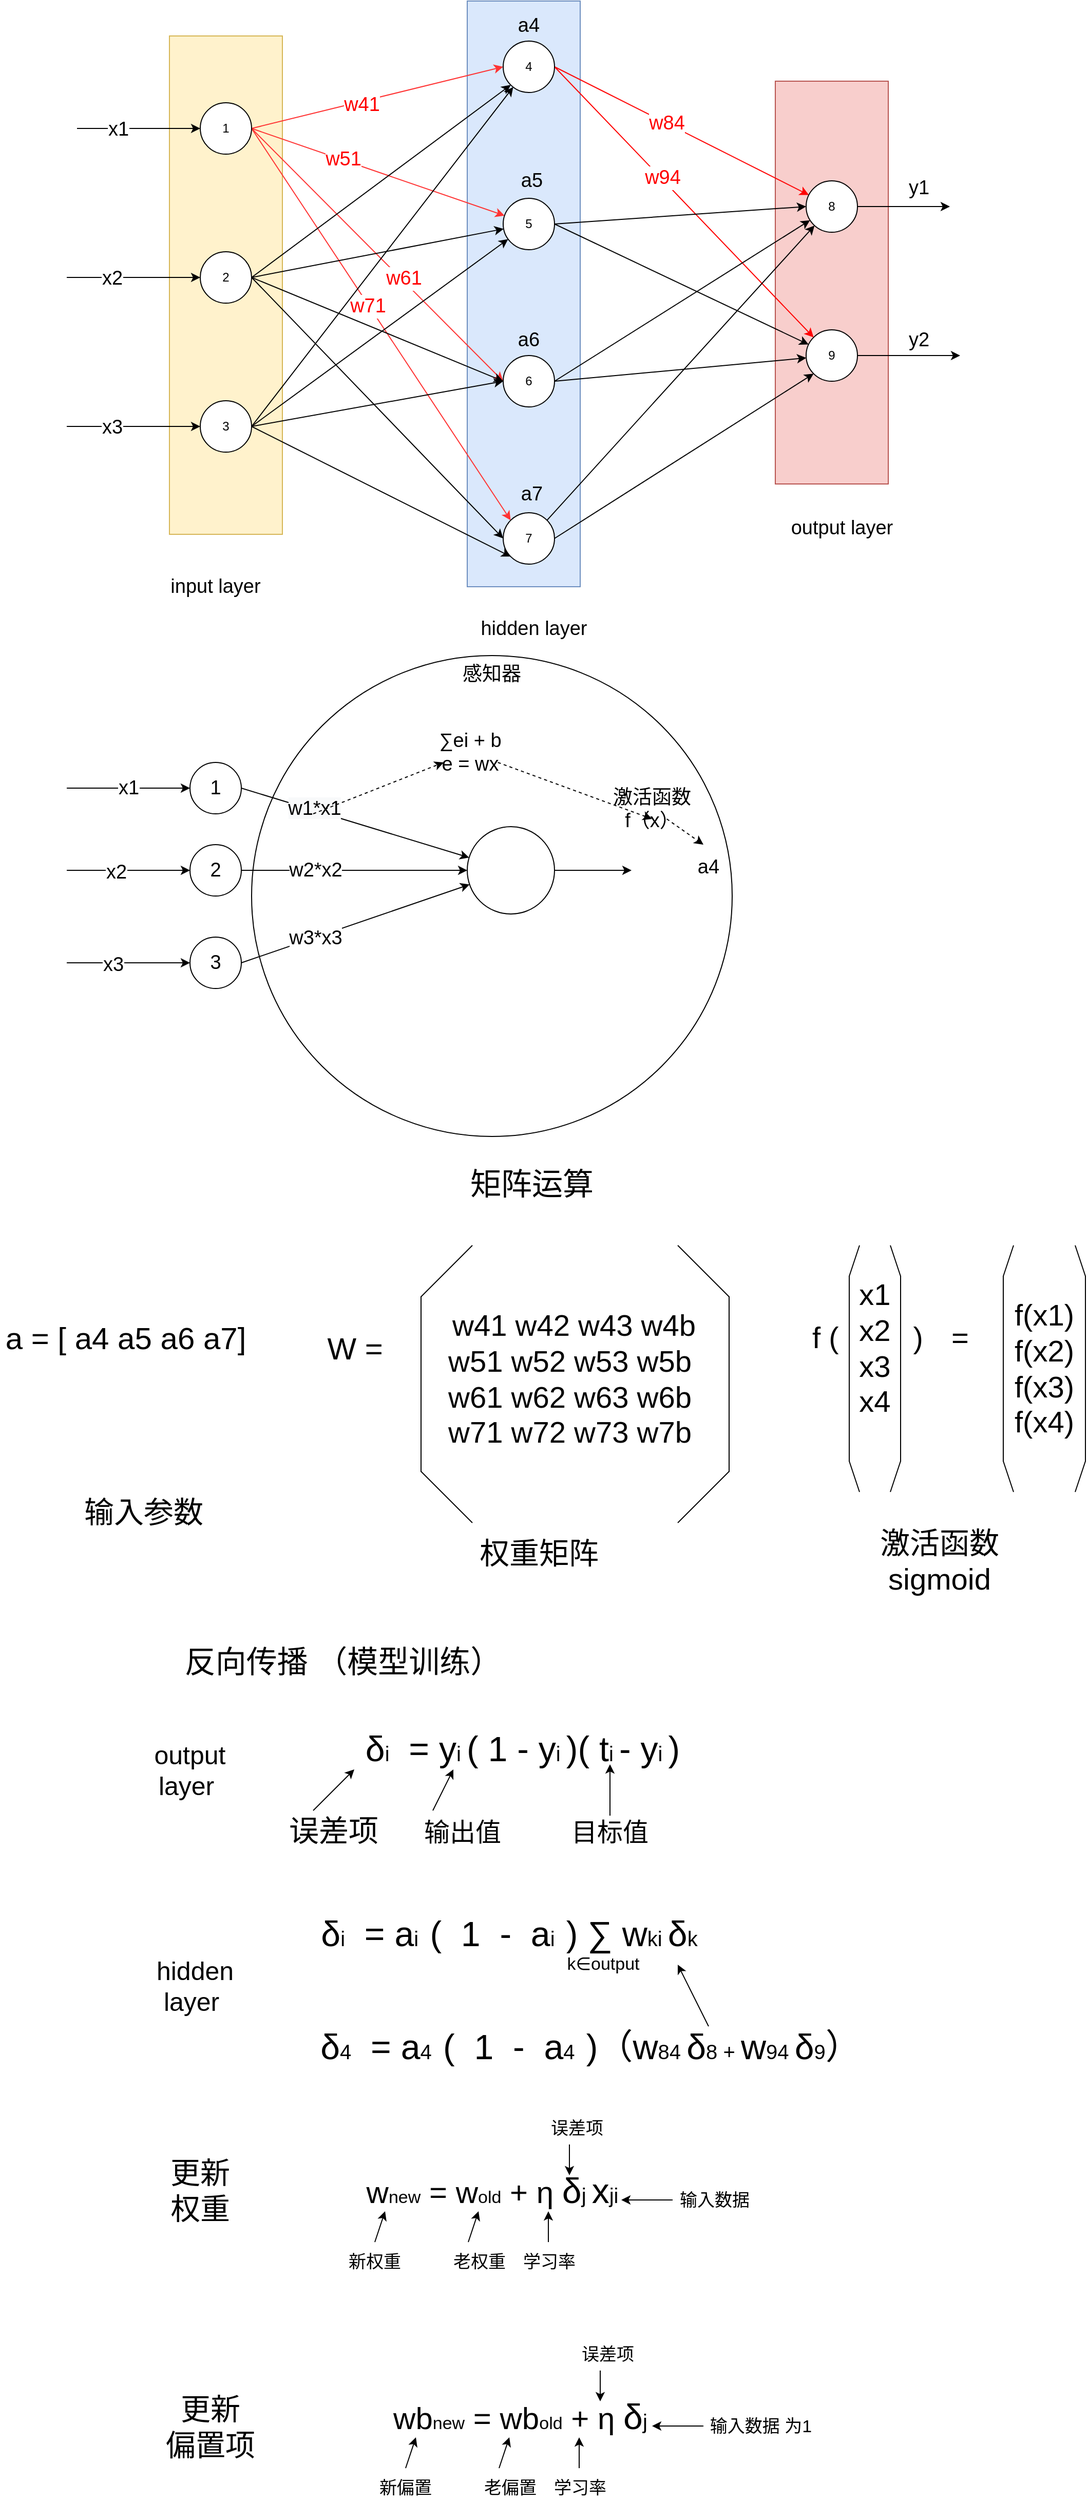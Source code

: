 <mxfile version="11.2.4" type="github" pages="1"><diagram id="6e1H5yw4BZ5C3E8LEhjU" name="第 1 页"><mxGraphModel dx="2075" dy="708" grid="1" gridSize="10" guides="1" tooltips="1" connect="1" arrows="1" fold="1" page="1" pageScale="1" pageWidth="827" pageHeight="1169" math="0" shadow="0"><root><mxCell id="0"/><mxCell id="1" parent="0"/><mxCell id="CEEAkWPsTN2MYeZRt6l1-1" value="x1" style="edgeStyle=none;rounded=0;orthogonalLoop=1;jettySize=auto;html=1;exitX=0;exitY=0.5;exitDx=0;exitDy=0;strokeColor=#000000;fontSize=19;fontColor=#000000;entryX=0;entryY=0.5;entryDx=0;entryDy=0;" edge="1" parent="1" target="CEEAkWPsTN2MYeZRt6l1-60"><mxGeometry relative="1" as="geometry"><mxPoint x="-40" y="805" as="sourcePoint"/></mxGeometry></mxCell><mxCell id="CEEAkWPsTN2MYeZRt6l1-2" value="感知器" style="ellipse;whiteSpace=wrap;html=1;aspect=fixed;fontSize=19;fontColor=#000000;verticalAlign=top;" vertex="1" parent="1"><mxGeometry x="140" y="676" width="468" height="468" as="geometry"/></mxCell><mxCell id="CEEAkWPsTN2MYeZRt6l1-3" value="" style="rounded=0;whiteSpace=wrap;html=1;fillColor=#f8cecc;strokeColor=#b85450;" vertex="1" parent="1"><mxGeometry x="650" y="117" width="110" height="392" as="geometry"/></mxCell><mxCell id="CEEAkWPsTN2MYeZRt6l1-4" value="" style="rounded=0;whiteSpace=wrap;html=1;fillColor=#dae8fc;strokeColor=#6c8ebf;" vertex="1" parent="1"><mxGeometry x="350" y="39" width="110" height="570" as="geometry"/></mxCell><mxCell id="CEEAkWPsTN2MYeZRt6l1-5" value="" style="rounded=0;whiteSpace=wrap;html=1;fillColor=#fff2cc;strokeColor=#d6b656;" vertex="1" parent="1"><mxGeometry x="60" y="73" width="110" height="485" as="geometry"/></mxCell><mxCell id="CEEAkWPsTN2MYeZRt6l1-6" style="rounded=0;orthogonalLoop=1;jettySize=auto;html=1;exitX=1;exitY=0.5;exitDx=0;exitDy=0;entryX=0;entryY=0.5;entryDx=0;entryDy=0;strokeColor=#FF3333;fontColor=#FF0000;" edge="1" parent="1" source="CEEAkWPsTN2MYeZRt6l1-14" target="CEEAkWPsTN2MYeZRt6l1-29"><mxGeometry relative="1" as="geometry"/></mxCell><mxCell id="CEEAkWPsTN2MYeZRt6l1-7" value="w41" style="text;html=1;resizable=0;points=[];align=center;verticalAlign=middle;labelBackgroundColor=#ffffff;fontSize=19;fontColor=#FF0000;" vertex="1" connectable="0" parent="CEEAkWPsTN2MYeZRt6l1-6"><mxGeometry x="-0.13" y="-3" relative="1" as="geometry"><mxPoint as="offset"/></mxGeometry></mxCell><mxCell id="CEEAkWPsTN2MYeZRt6l1-8" style="edgeStyle=none;rounded=0;orthogonalLoop=1;jettySize=auto;html=1;exitX=1;exitY=0.5;exitDx=0;exitDy=0;strokeColor=#FF3333;fontColor=#FF0000;" edge="1" parent="1" source="CEEAkWPsTN2MYeZRt6l1-14" target="CEEAkWPsTN2MYeZRt6l1-32"><mxGeometry relative="1" as="geometry"/></mxCell><mxCell id="CEEAkWPsTN2MYeZRt6l1-9" value="&lt;font color=&quot;#ff0000&quot;&gt;w51&lt;/font&gt;" style="text;html=1;resizable=0;points=[];align=center;verticalAlign=middle;labelBackgroundColor=#ffffff;fontSize=19;" vertex="1" connectable="0" parent="CEEAkWPsTN2MYeZRt6l1-8"><mxGeometry x="-0.285" y="1" relative="1" as="geometry"><mxPoint as="offset"/></mxGeometry></mxCell><mxCell id="CEEAkWPsTN2MYeZRt6l1-10" style="edgeStyle=none;rounded=0;orthogonalLoop=1;jettySize=auto;html=1;exitX=1;exitY=0.5;exitDx=0;exitDy=0;entryX=0;entryY=0.5;entryDx=0;entryDy=0;strokeColor=#FF3333;fontColor=#FF0000;" edge="1" parent="1" source="CEEAkWPsTN2MYeZRt6l1-14" target="CEEAkWPsTN2MYeZRt6l1-35"><mxGeometry relative="1" as="geometry"/></mxCell><mxCell id="CEEAkWPsTN2MYeZRt6l1-11" value="&lt;font color=&quot;#ff0000&quot;&gt;w61&lt;/font&gt;" style="text;html=1;resizable=0;points=[];align=center;verticalAlign=middle;labelBackgroundColor=#ffffff;fontSize=19;" vertex="1" connectable="0" parent="CEEAkWPsTN2MYeZRt6l1-10"><mxGeometry x="0.202" y="1" relative="1" as="geometry"><mxPoint y="-1" as="offset"/></mxGeometry></mxCell><mxCell id="CEEAkWPsTN2MYeZRt6l1-12" style="edgeStyle=none;rounded=0;orthogonalLoop=1;jettySize=auto;html=1;exitX=1;exitY=0.5;exitDx=0;exitDy=0;entryX=0;entryY=0;entryDx=0;entryDy=0;strokeColor=#FF3333;fontColor=#FF0000;" edge="1" parent="1" source="CEEAkWPsTN2MYeZRt6l1-14" target="CEEAkWPsTN2MYeZRt6l1-38"><mxGeometry relative="1" as="geometry"/></mxCell><mxCell id="CEEAkWPsTN2MYeZRt6l1-13" value="&lt;font color=&quot;#ff0000&quot;&gt;w71&lt;/font&gt;" style="text;html=1;resizable=0;points=[];align=center;verticalAlign=middle;labelBackgroundColor=#ffffff;fontSize=19;" vertex="1" connectable="0" parent="CEEAkWPsTN2MYeZRt6l1-12"><mxGeometry x="-0.096" y="-1" relative="1" as="geometry"><mxPoint as="offset"/></mxGeometry></mxCell><mxCell id="CEEAkWPsTN2MYeZRt6l1-14" value="1" style="ellipse;whiteSpace=wrap;html=1;aspect=fixed;" vertex="1" parent="1"><mxGeometry x="90" y="138" width="50" height="50" as="geometry"/></mxCell><mxCell id="CEEAkWPsTN2MYeZRt6l1-15" style="edgeStyle=none;rounded=0;orthogonalLoop=1;jettySize=auto;html=1;exitX=1;exitY=0.5;exitDx=0;exitDy=0;entryX=0;entryY=1;entryDx=0;entryDy=0;" edge="1" parent="1" source="CEEAkWPsTN2MYeZRt6l1-19" target="CEEAkWPsTN2MYeZRt6l1-29"><mxGeometry relative="1" as="geometry"/></mxCell><mxCell id="CEEAkWPsTN2MYeZRt6l1-16" style="edgeStyle=none;rounded=0;orthogonalLoop=1;jettySize=auto;html=1;exitX=1;exitY=0.5;exitDx=0;exitDy=0;" edge="1" parent="1" source="CEEAkWPsTN2MYeZRt6l1-19" target="CEEAkWPsTN2MYeZRt6l1-32"><mxGeometry relative="1" as="geometry"/></mxCell><mxCell id="CEEAkWPsTN2MYeZRt6l1-17" style="edgeStyle=none;rounded=0;orthogonalLoop=1;jettySize=auto;html=1;exitX=1;exitY=0.5;exitDx=0;exitDy=0;entryX=0;entryY=0.5;entryDx=0;entryDy=0;" edge="1" parent="1" source="CEEAkWPsTN2MYeZRt6l1-19" target="CEEAkWPsTN2MYeZRt6l1-35"><mxGeometry relative="1" as="geometry"/></mxCell><mxCell id="CEEAkWPsTN2MYeZRt6l1-18" style="edgeStyle=none;rounded=0;orthogonalLoop=1;jettySize=auto;html=1;exitX=1;exitY=0.5;exitDx=0;exitDy=0;entryX=0;entryY=0.5;entryDx=0;entryDy=0;" edge="1" parent="1" source="CEEAkWPsTN2MYeZRt6l1-19" target="CEEAkWPsTN2MYeZRt6l1-38"><mxGeometry relative="1" as="geometry"/></mxCell><mxCell id="CEEAkWPsTN2MYeZRt6l1-19" value="2" style="ellipse;whiteSpace=wrap;html=1;aspect=fixed;" vertex="1" parent="1"><mxGeometry x="90" y="283" width="50" height="50" as="geometry"/></mxCell><mxCell id="CEEAkWPsTN2MYeZRt6l1-20" style="edgeStyle=none;rounded=0;orthogonalLoop=1;jettySize=auto;html=1;exitX=1;exitY=0.5;exitDx=0;exitDy=0;" edge="1" parent="1" source="CEEAkWPsTN2MYeZRt6l1-24" target="CEEAkWPsTN2MYeZRt6l1-29"><mxGeometry relative="1" as="geometry"/></mxCell><mxCell id="CEEAkWPsTN2MYeZRt6l1-21" style="edgeStyle=none;rounded=0;orthogonalLoop=1;jettySize=auto;html=1;exitX=1;exitY=0.5;exitDx=0;exitDy=0;" edge="1" parent="1" source="CEEAkWPsTN2MYeZRt6l1-24" target="CEEAkWPsTN2MYeZRt6l1-32"><mxGeometry relative="1" as="geometry"/></mxCell><mxCell id="CEEAkWPsTN2MYeZRt6l1-22" style="edgeStyle=none;rounded=0;orthogonalLoop=1;jettySize=auto;html=1;exitX=1;exitY=0.5;exitDx=0;exitDy=0;entryX=0;entryY=0.5;entryDx=0;entryDy=0;" edge="1" parent="1" source="CEEAkWPsTN2MYeZRt6l1-24" target="CEEAkWPsTN2MYeZRt6l1-35"><mxGeometry relative="1" as="geometry"/></mxCell><mxCell id="CEEAkWPsTN2MYeZRt6l1-23" style="edgeStyle=none;rounded=0;orthogonalLoop=1;jettySize=auto;html=1;exitX=1;exitY=0.5;exitDx=0;exitDy=0;entryX=0;entryY=1;entryDx=0;entryDy=0;" edge="1" parent="1" source="CEEAkWPsTN2MYeZRt6l1-24" target="CEEAkWPsTN2MYeZRt6l1-38"><mxGeometry relative="1" as="geometry"/></mxCell><mxCell id="CEEAkWPsTN2MYeZRt6l1-24" value="3" style="ellipse;whiteSpace=wrap;html=1;aspect=fixed;" vertex="1" parent="1"><mxGeometry x="90" y="428" width="50" height="50" as="geometry"/></mxCell><mxCell id="CEEAkWPsTN2MYeZRt6l1-25" style="edgeStyle=none;rounded=0;orthogonalLoop=1;jettySize=auto;html=1;exitX=1;exitY=0.5;exitDx=0;exitDy=0;fontColor=#FF0000;strokeColor=#FF0000;" edge="1" parent="1" source="CEEAkWPsTN2MYeZRt6l1-29" target="CEEAkWPsTN2MYeZRt6l1-39"><mxGeometry relative="1" as="geometry"/></mxCell><mxCell id="CEEAkWPsTN2MYeZRt6l1-26" value="&lt;font color=&quot;#ff0000&quot;&gt;w84&lt;/font&gt;" style="text;html=1;resizable=0;points=[];align=center;verticalAlign=middle;labelBackgroundColor=#ffffff;fontSize=19;fontColor=#000000;" vertex="1" connectable="0" parent="CEEAkWPsTN2MYeZRt6l1-25"><mxGeometry x="-0.125" relative="1" as="geometry"><mxPoint as="offset"/></mxGeometry></mxCell><mxCell id="CEEAkWPsTN2MYeZRt6l1-27" style="edgeStyle=none;rounded=0;orthogonalLoop=1;jettySize=auto;html=1;exitX=1;exitY=0.5;exitDx=0;exitDy=0;entryX=0;entryY=0;entryDx=0;entryDy=0;strokeColor=#FF0000;" edge="1" parent="1" source="CEEAkWPsTN2MYeZRt6l1-29" target="CEEAkWPsTN2MYeZRt6l1-41"><mxGeometry relative="1" as="geometry"/></mxCell><mxCell id="CEEAkWPsTN2MYeZRt6l1-28" value="w94" style="text;html=1;resizable=0;points=[];align=center;verticalAlign=middle;labelBackgroundColor=#ffffff;fontSize=19;fontColor=#FF0000;" vertex="1" connectable="0" parent="CEEAkWPsTN2MYeZRt6l1-27"><mxGeometry x="-0.177" y="1" relative="1" as="geometry"><mxPoint as="offset"/></mxGeometry></mxCell><mxCell id="CEEAkWPsTN2MYeZRt6l1-29" value="4" style="ellipse;whiteSpace=wrap;html=1;aspect=fixed;" vertex="1" parent="1"><mxGeometry x="385" y="78" width="50" height="50" as="geometry"/></mxCell><mxCell id="CEEAkWPsTN2MYeZRt6l1-30" style="edgeStyle=none;rounded=0;orthogonalLoop=1;jettySize=auto;html=1;exitX=1;exitY=0.5;exitDx=0;exitDy=0;entryX=0;entryY=0.5;entryDx=0;entryDy=0;" edge="1" parent="1" source="CEEAkWPsTN2MYeZRt6l1-32" target="CEEAkWPsTN2MYeZRt6l1-39"><mxGeometry relative="1" as="geometry"/></mxCell><mxCell id="CEEAkWPsTN2MYeZRt6l1-31" style="edgeStyle=none;rounded=0;orthogonalLoop=1;jettySize=auto;html=1;exitX=1;exitY=0.5;exitDx=0;exitDy=0;" edge="1" parent="1" source="CEEAkWPsTN2MYeZRt6l1-32" target="CEEAkWPsTN2MYeZRt6l1-41"><mxGeometry relative="1" as="geometry"/></mxCell><mxCell id="CEEAkWPsTN2MYeZRt6l1-32" value="5" style="ellipse;whiteSpace=wrap;html=1;aspect=fixed;" vertex="1" parent="1"><mxGeometry x="385" y="231" width="50" height="50" as="geometry"/></mxCell><mxCell id="CEEAkWPsTN2MYeZRt6l1-33" style="edgeStyle=none;rounded=0;orthogonalLoop=1;jettySize=auto;html=1;exitX=1;exitY=0.5;exitDx=0;exitDy=0;" edge="1" parent="1" source="CEEAkWPsTN2MYeZRt6l1-35" target="CEEAkWPsTN2MYeZRt6l1-39"><mxGeometry relative="1" as="geometry"/></mxCell><mxCell id="CEEAkWPsTN2MYeZRt6l1-34" style="edgeStyle=none;rounded=0;orthogonalLoop=1;jettySize=auto;html=1;exitX=1;exitY=0.5;exitDx=0;exitDy=0;" edge="1" parent="1" source="CEEAkWPsTN2MYeZRt6l1-35" target="CEEAkWPsTN2MYeZRt6l1-41"><mxGeometry relative="1" as="geometry"/></mxCell><mxCell id="CEEAkWPsTN2MYeZRt6l1-35" value="6" style="ellipse;whiteSpace=wrap;html=1;aspect=fixed;" vertex="1" parent="1"><mxGeometry x="385" y="384" width="50" height="50" as="geometry"/></mxCell><mxCell id="CEEAkWPsTN2MYeZRt6l1-36" style="edgeStyle=none;rounded=0;orthogonalLoop=1;jettySize=auto;html=1;exitX=1;exitY=0;exitDx=0;exitDy=0;" edge="1" parent="1" source="CEEAkWPsTN2MYeZRt6l1-38" target="CEEAkWPsTN2MYeZRt6l1-39"><mxGeometry relative="1" as="geometry"/></mxCell><mxCell id="CEEAkWPsTN2MYeZRt6l1-37" style="edgeStyle=none;rounded=0;orthogonalLoop=1;jettySize=auto;html=1;exitX=1;exitY=0.5;exitDx=0;exitDy=0;entryX=0;entryY=1;entryDx=0;entryDy=0;" edge="1" parent="1" source="CEEAkWPsTN2MYeZRt6l1-38" target="CEEAkWPsTN2MYeZRt6l1-41"><mxGeometry relative="1" as="geometry"/></mxCell><mxCell id="CEEAkWPsTN2MYeZRt6l1-38" value="7" style="ellipse;whiteSpace=wrap;html=1;aspect=fixed;" vertex="1" parent="1"><mxGeometry x="385" y="537" width="50" height="50" as="geometry"/></mxCell><mxCell id="CEEAkWPsTN2MYeZRt6l1-39" value="8" style="ellipse;whiteSpace=wrap;html=1;aspect=fixed;" vertex="1" parent="1"><mxGeometry x="680" y="214" width="50" height="50" as="geometry"/></mxCell><mxCell id="CEEAkWPsTN2MYeZRt6l1-40" style="edgeStyle=none;rounded=0;orthogonalLoop=1;jettySize=auto;html=1;exitX=1;exitY=0.5;exitDx=0;exitDy=0;strokeColor=#000000;fontSize=19;fontColor=#FF0000;" edge="1" parent="1" source="CEEAkWPsTN2MYeZRt6l1-41"><mxGeometry relative="1" as="geometry"><mxPoint x="830" y="384" as="targetPoint"/></mxGeometry></mxCell><mxCell id="CEEAkWPsTN2MYeZRt6l1-41" value="9" style="ellipse;whiteSpace=wrap;html=1;aspect=fixed;" vertex="1" parent="1"><mxGeometry x="680" y="359" width="50" height="50" as="geometry"/></mxCell><mxCell id="CEEAkWPsTN2MYeZRt6l1-42" value="input layer" style="text;html=1;strokeColor=none;fillColor=none;align=center;verticalAlign=middle;whiteSpace=wrap;rounded=0;fontSize=19;" vertex="1" parent="1"><mxGeometry x="60" y="599" width="90" height="20" as="geometry"/></mxCell><mxCell id="CEEAkWPsTN2MYeZRt6l1-43" value="hidden layer" style="text;html=1;strokeColor=none;fillColor=none;align=center;verticalAlign=middle;whiteSpace=wrap;rounded=0;fontSize=19;" vertex="1" parent="1"><mxGeometry x="360" y="640" width="110" height="20" as="geometry"/></mxCell><mxCell id="CEEAkWPsTN2MYeZRt6l1-44" value="output layer" style="text;html=1;strokeColor=none;fillColor=none;align=center;verticalAlign=middle;whiteSpace=wrap;rounded=0;fontSize=19;" vertex="1" parent="1"><mxGeometry x="660" y="542" width="110" height="20" as="geometry"/></mxCell><mxCell id="CEEAkWPsTN2MYeZRt6l1-45" value="" style="endArrow=classic;html=1;fontSize=19;entryX=0;entryY=0.5;entryDx=0;entryDy=0;" edge="1" parent="1" target="CEEAkWPsTN2MYeZRt6l1-14"><mxGeometry width="50" height="50" relative="1" as="geometry"><mxPoint x="-30" y="163" as="sourcePoint"/><mxPoint x="110" y="690" as="targetPoint"/></mxGeometry></mxCell><mxCell id="CEEAkWPsTN2MYeZRt6l1-46" value="x1" style="text;html=1;resizable=0;points=[];align=center;verticalAlign=middle;labelBackgroundColor=#ffffff;fontSize=19;" vertex="1" connectable="0" parent="CEEAkWPsTN2MYeZRt6l1-45"><mxGeometry x="-0.332" y="-1" relative="1" as="geometry"><mxPoint as="offset"/></mxGeometry></mxCell><mxCell id="CEEAkWPsTN2MYeZRt6l1-47" value="" style="endArrow=classic;html=1;fontSize=19;entryX=0;entryY=0.5;entryDx=0;entryDy=0;" edge="1" parent="1" target="CEEAkWPsTN2MYeZRt6l1-19"><mxGeometry width="50" height="50" relative="1" as="geometry"><mxPoint x="-40" y="308" as="sourcePoint"/><mxPoint x="90" y="320" as="targetPoint"/></mxGeometry></mxCell><mxCell id="CEEAkWPsTN2MYeZRt6l1-48" value="x2" style="text;html=1;resizable=0;points=[];align=center;verticalAlign=middle;labelBackgroundColor=#ffffff;fontSize=19;" vertex="1" connectable="0" parent="CEEAkWPsTN2MYeZRt6l1-47"><mxGeometry x="-0.332" y="-1" relative="1" as="geometry"><mxPoint as="offset"/></mxGeometry></mxCell><mxCell id="CEEAkWPsTN2MYeZRt6l1-49" value="" style="endArrow=classic;html=1;fontSize=19;entryX=0;entryY=0.5;entryDx=0;entryDy=0;" edge="1" parent="1" target="CEEAkWPsTN2MYeZRt6l1-24"><mxGeometry width="50" height="50" relative="1" as="geometry"><mxPoint x="-40" y="453" as="sourcePoint"/><mxPoint x="80" y="440" as="targetPoint"/></mxGeometry></mxCell><mxCell id="CEEAkWPsTN2MYeZRt6l1-50" value="x3" style="text;html=1;resizable=0;points=[];align=center;verticalAlign=middle;labelBackgroundColor=#ffffff;fontSize=19;" vertex="1" connectable="0" parent="CEEAkWPsTN2MYeZRt6l1-49"><mxGeometry x="-0.332" y="-1" relative="1" as="geometry"><mxPoint as="offset"/></mxGeometry></mxCell><mxCell id="CEEAkWPsTN2MYeZRt6l1-51" value="a4" style="text;html=1;strokeColor=none;fillColor=none;align=center;verticalAlign=middle;whiteSpace=wrap;rounded=0;fontSize=19;fontColor=#000000;" vertex="1" parent="1"><mxGeometry x="390" y="53" width="40" height="20" as="geometry"/></mxCell><mxCell id="CEEAkWPsTN2MYeZRt6l1-52" value="a6" style="text;html=1;strokeColor=none;fillColor=none;align=center;verticalAlign=middle;whiteSpace=wrap;rounded=0;fontSize=19;fontColor=#000000;" vertex="1" parent="1"><mxGeometry x="390" y="359" width="40" height="20" as="geometry"/></mxCell><mxCell id="CEEAkWPsTN2MYeZRt6l1-53" value="a5" style="text;html=1;strokeColor=none;fillColor=none;align=center;verticalAlign=middle;whiteSpace=wrap;rounded=0;fontSize=19;fontColor=#000000;" vertex="1" parent="1"><mxGeometry x="393" y="204" width="40" height="20" as="geometry"/></mxCell><mxCell id="CEEAkWPsTN2MYeZRt6l1-54" value="a7" style="text;html=1;strokeColor=none;fillColor=none;align=center;verticalAlign=middle;whiteSpace=wrap;rounded=0;fontSize=19;fontColor=#000000;" vertex="1" parent="1"><mxGeometry x="393" y="509" width="40" height="20" as="geometry"/></mxCell><mxCell id="CEEAkWPsTN2MYeZRt6l1-55" value="" style="endArrow=classic;html=1;strokeColor=#000000;fontSize=19;fontColor=#FF0000;exitX=1;exitY=0.5;exitDx=0;exitDy=0;" edge="1" parent="1" source="CEEAkWPsTN2MYeZRt6l1-39"><mxGeometry width="50" height="50" relative="1" as="geometry"><mxPoint x="770" y="270" as="sourcePoint"/><mxPoint x="820" y="239" as="targetPoint"/></mxGeometry></mxCell><mxCell id="CEEAkWPsTN2MYeZRt6l1-56" value="y1" style="text;html=1;strokeColor=none;fillColor=none;align=center;verticalAlign=middle;whiteSpace=wrap;rounded=0;fontSize=19;fontColor=#000000;" vertex="1" parent="1"><mxGeometry x="770" y="211" width="40" height="20" as="geometry"/></mxCell><mxCell id="CEEAkWPsTN2MYeZRt6l1-57" value="y2" style="text;html=1;strokeColor=none;fillColor=none;align=center;verticalAlign=middle;whiteSpace=wrap;rounded=0;fontSize=19;fontColor=#000000;" vertex="1" parent="1"><mxGeometry x="770" y="359" width="40" height="20" as="geometry"/></mxCell><mxCell id="CEEAkWPsTN2MYeZRt6l1-58" style="edgeStyle=none;rounded=0;orthogonalLoop=1;jettySize=auto;html=1;exitX=1;exitY=0.5;exitDx=0;exitDy=0;strokeColor=#000000;fontSize=19;fontColor=#000000;" edge="1" parent="1" source="CEEAkWPsTN2MYeZRt6l1-60" target="CEEAkWPsTN2MYeZRt6l1-72"><mxGeometry relative="1" as="geometry"/></mxCell><mxCell id="CEEAkWPsTN2MYeZRt6l1-59" value="&lt;span style=&quot;white-space: normal ; background-color: rgb(248 , 249 , 250)&quot;&gt;w1*x1&lt;/span&gt;" style="text;html=1;resizable=0;points=[];align=center;verticalAlign=middle;labelBackgroundColor=#ffffff;fontSize=19;fontColor=#000000;" vertex="1" connectable="0" parent="CEEAkWPsTN2MYeZRt6l1-58"><mxGeometry x="-0.371" y="2" relative="1" as="geometry"><mxPoint as="offset"/></mxGeometry></mxCell><mxCell id="CEEAkWPsTN2MYeZRt6l1-60" value="1" style="ellipse;whiteSpace=wrap;html=1;aspect=fixed;fontSize=19;fontColor=#000000;" vertex="1" parent="1"><mxGeometry x="80" y="780" width="50" height="50" as="geometry"/></mxCell><mxCell id="CEEAkWPsTN2MYeZRt6l1-61" style="edgeStyle=none;rounded=0;orthogonalLoop=1;jettySize=auto;html=1;exitX=1;exitY=0.5;exitDx=0;exitDy=0;strokeColor=#000000;fontSize=19;fontColor=#000000;" edge="1" parent="1" source="CEEAkWPsTN2MYeZRt6l1-65" target="CEEAkWPsTN2MYeZRt6l1-72"><mxGeometry relative="1" as="geometry"/></mxCell><mxCell id="CEEAkWPsTN2MYeZRt6l1-62" value="w2*x2" style="text;html=1;resizable=0;points=[];align=center;verticalAlign=middle;labelBackgroundColor=#ffffff;fontSize=19;fontColor=#000000;" vertex="1" connectable="0" parent="CEEAkWPsTN2MYeZRt6l1-61"><mxGeometry x="-0.346" relative="1" as="geometry"><mxPoint as="offset"/></mxGeometry></mxCell><mxCell id="CEEAkWPsTN2MYeZRt6l1-63" style="edgeStyle=none;rounded=0;orthogonalLoop=1;jettySize=auto;html=1;exitX=0;exitY=0.5;exitDx=0;exitDy=0;strokeColor=#000000;fontSize=19;fontColor=#000000;entryX=0;entryY=0.5;entryDx=0;entryDy=0;" edge="1" parent="1" target="CEEAkWPsTN2MYeZRt6l1-65"><mxGeometry relative="1" as="geometry"><mxPoint x="-40" y="885" as="sourcePoint"/></mxGeometry></mxCell><mxCell id="CEEAkWPsTN2MYeZRt6l1-64" value="x2" style="text;html=1;resizable=0;points=[];align=center;verticalAlign=middle;labelBackgroundColor=#ffffff;fontSize=19;fontColor=#000000;" vertex="1" connectable="0" parent="CEEAkWPsTN2MYeZRt6l1-63"><mxGeometry x="-0.212" y="-2" relative="1" as="geometry"><mxPoint as="offset"/></mxGeometry></mxCell><mxCell id="CEEAkWPsTN2MYeZRt6l1-65" value="2" style="ellipse;whiteSpace=wrap;html=1;aspect=fixed;fontSize=19;fontColor=#000000;" vertex="1" parent="1"><mxGeometry x="80" y="860" width="50" height="50" as="geometry"/></mxCell><mxCell id="CEEAkWPsTN2MYeZRt6l1-66" style="edgeStyle=none;rounded=0;orthogonalLoop=1;jettySize=auto;html=1;exitX=1;exitY=0.5;exitDx=0;exitDy=0;strokeColor=#000000;fontSize=19;fontColor=#000000;" edge="1" parent="1" source="CEEAkWPsTN2MYeZRt6l1-70" target="CEEAkWPsTN2MYeZRt6l1-72"><mxGeometry relative="1" as="geometry"/></mxCell><mxCell id="CEEAkWPsTN2MYeZRt6l1-67" value="w3*x3" style="text;html=1;resizable=0;points=[];align=center;verticalAlign=middle;labelBackgroundColor=#ffffff;fontSize=19;fontColor=#000000;" vertex="1" connectable="0" parent="CEEAkWPsTN2MYeZRt6l1-66"><mxGeometry x="-0.357" relative="1" as="geometry"><mxPoint as="offset"/></mxGeometry></mxCell><mxCell id="CEEAkWPsTN2MYeZRt6l1-68" style="edgeStyle=none;rounded=0;orthogonalLoop=1;jettySize=auto;html=1;exitX=0;exitY=0.5;exitDx=0;exitDy=0;strokeColor=#000000;fontSize=19;fontColor=#000000;entryX=0;entryY=0.5;entryDx=0;entryDy=0;" edge="1" parent="1" target="CEEAkWPsTN2MYeZRt6l1-70"><mxGeometry relative="1" as="geometry"><mxPoint x="-40" y="975" as="sourcePoint"/></mxGeometry></mxCell><mxCell id="CEEAkWPsTN2MYeZRt6l1-69" value="x3" style="text;html=1;resizable=0;points=[];align=center;verticalAlign=middle;labelBackgroundColor=#ffffff;fontSize=19;fontColor=#000000;" vertex="1" connectable="0" parent="CEEAkWPsTN2MYeZRt6l1-68"><mxGeometry x="-0.262" y="-2" relative="1" as="geometry"><mxPoint as="offset"/></mxGeometry></mxCell><mxCell id="CEEAkWPsTN2MYeZRt6l1-70" value="3" style="ellipse;whiteSpace=wrap;html=1;aspect=fixed;fontSize=19;fontColor=#000000;" vertex="1" parent="1"><mxGeometry x="80" y="950" width="50" height="50" as="geometry"/></mxCell><mxCell id="CEEAkWPsTN2MYeZRt6l1-71" style="edgeStyle=none;rounded=0;orthogonalLoop=1;jettySize=auto;html=1;exitX=1;exitY=0.5;exitDx=0;exitDy=0;strokeColor=#000000;fontSize=19;fontColor=#000000;" edge="1" parent="1" source="CEEAkWPsTN2MYeZRt6l1-72"><mxGeometry relative="1" as="geometry"><mxPoint x="510" y="885" as="targetPoint"/></mxGeometry></mxCell><mxCell id="CEEAkWPsTN2MYeZRt6l1-72" value="" style="ellipse;whiteSpace=wrap;html=1;aspect=fixed;fontSize=19;fontColor=#000000;" vertex="1" parent="1"><mxGeometry x="350" y="842.5" width="85" height="85" as="geometry"/></mxCell><mxCell id="CEEAkWPsTN2MYeZRt6l1-73" value="∑ei + b&lt;br&gt;e = wx" style="text;html=1;strokeColor=none;fillColor=none;align=center;verticalAlign=middle;whiteSpace=wrap;rounded=0;fontSize=19;fontColor=#000000;" vertex="1" parent="1"><mxGeometry x="317.5" y="760" width="70" height="20" as="geometry"/></mxCell><mxCell id="CEEAkWPsTN2MYeZRt6l1-74" style="edgeStyle=none;rounded=0;orthogonalLoop=1;jettySize=auto;html=1;exitX=0;exitY=0.5;exitDx=0;exitDy=0;strokeColor=#000000;fontSize=19;fontColor=#000000;" edge="1" parent="1" source="CEEAkWPsTN2MYeZRt6l1-73" target="CEEAkWPsTN2MYeZRt6l1-73"><mxGeometry relative="1" as="geometry"/></mxCell><mxCell id="CEEAkWPsTN2MYeZRt6l1-75" value="激活函数&lt;br&gt;f（x）" style="text;html=1;strokeColor=none;fillColor=none;align=center;verticalAlign=middle;whiteSpace=wrap;rounded=0;fontSize=19;fontColor=#000000;" vertex="1" parent="1"><mxGeometry x="470" y="815" width="120" height="20" as="geometry"/></mxCell><mxCell id="CEEAkWPsTN2MYeZRt6l1-76" value="" style="endArrow=classic;html=1;strokeColor=#000000;fontSize=19;fontColor=#000000;dashed=1;" edge="1" parent="1" target="CEEAkWPsTN2MYeZRt6l1-73"><mxGeometry width="50" height="50" relative="1" as="geometry"><mxPoint x="200" y="830" as="sourcePoint"/><mxPoint x="250" y="780" as="targetPoint"/></mxGeometry></mxCell><mxCell id="CEEAkWPsTN2MYeZRt6l1-77" value="" style="endArrow=classic;html=1;strokeColor=#000000;fontSize=19;fontColor=#000000;entryX=0.5;entryY=1;entryDx=0;entryDy=0;dashed=1;" edge="1" parent="1" source="CEEAkWPsTN2MYeZRt6l1-73" target="CEEAkWPsTN2MYeZRt6l1-75"><mxGeometry width="50" height="50" relative="1" as="geometry"><mxPoint x="380" y="810" as="sourcePoint"/><mxPoint x="430" y="760" as="targetPoint"/></mxGeometry></mxCell><mxCell id="CEEAkWPsTN2MYeZRt6l1-78" value="" style="endArrow=classic;html=1;dashed=1;strokeColor=#000000;fontSize=19;fontColor=#000000;" edge="1" parent="1" source="CEEAkWPsTN2MYeZRt6l1-75"><mxGeometry width="50" height="50" relative="1" as="geometry"><mxPoint x="540" y="890" as="sourcePoint"/><mxPoint x="580" y="860" as="targetPoint"/></mxGeometry></mxCell><mxCell id="CEEAkWPsTN2MYeZRt6l1-79" value="a4" style="text;html=1;strokeColor=none;fillColor=none;align=center;verticalAlign=middle;whiteSpace=wrap;rounded=0;fontSize=19;fontColor=#000000;" vertex="1" parent="1"><mxGeometry x="565" y="872" width="40" height="20" as="geometry"/></mxCell><mxCell id="CEEAkWPsTN2MYeZRt6l1-83" value="矩阵运算" style="text;html=1;strokeColor=none;fillColor=none;align=center;verticalAlign=middle;whiteSpace=wrap;rounded=0;fontSize=30;" vertex="1" parent="1"><mxGeometry x="338" y="1180" width="150" height="20" as="geometry"/></mxCell><mxCell id="CEEAkWPsTN2MYeZRt6l1-84" value="a = [ a4 a5 a6 a7]" style="text;html=1;strokeColor=none;fillColor=none;align=center;verticalAlign=middle;whiteSpace=wrap;rounded=0;fontSize=30;" vertex="1" parent="1"><mxGeometry x="-105" y="1330" width="245" height="20" as="geometry"/></mxCell><mxCell id="CEEAkWPsTN2MYeZRt6l1-87" value="W =&amp;nbsp;" style="text;html=1;strokeColor=none;fillColor=none;align=center;verticalAlign=middle;whiteSpace=wrap;rounded=0;fontSize=30;" vertex="1" parent="1"><mxGeometry x="205" y="1340" width="80" height="20" as="geometry"/></mxCell><mxCell id="CEEAkWPsTN2MYeZRt6l1-92" value="" style="shape=partialRectangle;whiteSpace=wrap;html=1;top=0;bottom=0;fillColor=none;fontSize=47;" vertex="1" parent="1"><mxGeometry x="305" y="1300" width="300" height="170" as="geometry"/></mxCell><mxCell id="CEEAkWPsTN2MYeZRt6l1-93" value="" style="endArrow=none;html=1;fontSize=47;" edge="1" parent="1"><mxGeometry width="50" height="50" relative="1" as="geometry"><mxPoint x="305" y="1300" as="sourcePoint"/><mxPoint x="355" y="1250" as="targetPoint"/></mxGeometry></mxCell><mxCell id="CEEAkWPsTN2MYeZRt6l1-94" value="" style="endArrow=none;html=1;fontSize=47;" edge="1" parent="1"><mxGeometry width="50" height="50" relative="1" as="geometry"><mxPoint x="555" y="1520" as="sourcePoint"/><mxPoint x="605" y="1470" as="targetPoint"/></mxGeometry></mxCell><mxCell id="CEEAkWPsTN2MYeZRt6l1-95" value="" style="endArrow=none;html=1;fontSize=47;exitX=0;exitY=1;exitDx=0;exitDy=0;" edge="1" parent="1" source="CEEAkWPsTN2MYeZRt6l1-92"><mxGeometry width="50" height="50" relative="1" as="geometry"><mxPoint x="355" y="1470" as="sourcePoint"/><mxPoint x="355" y="1520" as="targetPoint"/></mxGeometry></mxCell><mxCell id="CEEAkWPsTN2MYeZRt6l1-96" value="" style="endArrow=none;html=1;fontSize=47;exitX=0;exitY=1;exitDx=0;exitDy=0;" edge="1" parent="1"><mxGeometry width="50" height="50" relative="1" as="geometry"><mxPoint x="555" y="1250" as="sourcePoint"/><mxPoint x="605" y="1300" as="targetPoint"/></mxGeometry></mxCell><mxCell id="CEEAkWPsTN2MYeZRt6l1-97" value="&amp;nbsp;w41 w42 w43 w4b&lt;br style=&quot;font-size: 29px;&quot;&gt;w51 w52 w53 w5b&lt;br style=&quot;font-size: 29px;&quot;&gt;w61 w62 w63 w6b&lt;br style=&quot;font-size: 29px;&quot;&gt;w71 w72 w73 w7b" style="text;html=1;strokeColor=none;fillColor=none;align=center;verticalAlign=middle;whiteSpace=wrap;rounded=0;fontSize=29;" vertex="1" parent="1"><mxGeometry x="325" y="1310" width="250" height="140" as="geometry"/></mxCell><mxCell id="CEEAkWPsTN2MYeZRt6l1-98" value="f (&amp;nbsp; &amp;nbsp; &amp;nbsp; &amp;nbsp; &amp;nbsp;)" style="text;html=1;strokeColor=none;fillColor=none;align=center;verticalAlign=middle;whiteSpace=wrap;rounded=0;fontSize=29;" vertex="1" parent="1"><mxGeometry x="670" y="1330" width="140" height="20" as="geometry"/></mxCell><mxCell id="CEEAkWPsTN2MYeZRt6l1-99" value="" style="shape=partialRectangle;whiteSpace=wrap;html=1;top=0;bottom=0;fillColor=none;fontSize=29;" vertex="1" parent="1"><mxGeometry x="722" y="1280" width="50" height="180" as="geometry"/></mxCell><mxCell id="CEEAkWPsTN2MYeZRt6l1-100" value="" style="endArrow=none;html=1;fontSize=29;" edge="1" parent="1"><mxGeometry width="50" height="50" relative="1" as="geometry"><mxPoint x="722" y="1280" as="sourcePoint"/><mxPoint x="732" y="1250" as="targetPoint"/></mxGeometry></mxCell><mxCell id="CEEAkWPsTN2MYeZRt6l1-101" value="" style="endArrow=none;html=1;fontSize=29;entryX=1;entryY=1;entryDx=0;entryDy=0;" edge="1" parent="1" target="CEEAkWPsTN2MYeZRt6l1-99"><mxGeometry width="50" height="50" relative="1" as="geometry"><mxPoint x="762" y="1490" as="sourcePoint"/><mxPoint x="742" y="1460" as="targetPoint"/></mxGeometry></mxCell><mxCell id="CEEAkWPsTN2MYeZRt6l1-102" value="" style="endArrow=none;html=1;fontSize=29;entryX=0;entryY=1;entryDx=0;entryDy=0;" edge="1" parent="1" target="CEEAkWPsTN2MYeZRt6l1-99"><mxGeometry width="50" height="50" relative="1" as="geometry"><mxPoint x="732" y="1490" as="sourcePoint"/><mxPoint x="732" y="1460" as="targetPoint"/></mxGeometry></mxCell><mxCell id="CEEAkWPsTN2MYeZRt6l1-105" value="" style="endArrow=none;html=1;fontSize=29;exitX=1;exitY=0;exitDx=0;exitDy=0;" edge="1" parent="1" source="CEEAkWPsTN2MYeZRt6l1-99"><mxGeometry width="50" height="50" relative="1" as="geometry"><mxPoint x="762" y="1280" as="sourcePoint"/><mxPoint x="762" y="1250" as="targetPoint"/></mxGeometry></mxCell><mxCell id="CEEAkWPsTN2MYeZRt6l1-106" value="x1&lt;br&gt;x2&lt;br&gt;x3&lt;br&gt;x4" style="text;html=1;strokeColor=none;fillColor=none;align=center;verticalAlign=middle;whiteSpace=wrap;rounded=0;fontSize=29;" vertex="1" parent="1"><mxGeometry x="727" y="1340" width="40" height="20" as="geometry"/></mxCell><mxCell id="CEEAkWPsTN2MYeZRt6l1-109" value="=" style="text;html=1;strokeColor=none;fillColor=none;align=center;verticalAlign=middle;whiteSpace=wrap;rounded=0;fontSize=29;" vertex="1" parent="1"><mxGeometry x="810" y="1330" width="40" height="20" as="geometry"/></mxCell><mxCell id="CEEAkWPsTN2MYeZRt6l1-110" value="" style="endArrow=none;html=1;fontSize=29;" edge="1" parent="1"><mxGeometry width="50" height="50" relative="1" as="geometry"><mxPoint x="872" y="1280" as="sourcePoint"/><mxPoint x="882" y="1250" as="targetPoint"/></mxGeometry></mxCell><mxCell id="CEEAkWPsTN2MYeZRt6l1-111" value="f(x1)&lt;br&gt;f(x2)&lt;br&gt;f(x3)&lt;br&gt;f(x4)" style="shape=partialRectangle;whiteSpace=wrap;html=1;top=0;bottom=0;fillColor=none;fontSize=29;" vertex="1" parent="1"><mxGeometry x="872" y="1280" width="80" height="180" as="geometry"/></mxCell><mxCell id="CEEAkWPsTN2MYeZRt6l1-112" value="" style="endArrow=none;html=1;fontSize=29;entryX=0;entryY=1;entryDx=0;entryDy=0;" edge="1" target="CEEAkWPsTN2MYeZRt6l1-111" parent="1"><mxGeometry width="50" height="50" relative="1" as="geometry"><mxPoint x="882" y="1490" as="sourcePoint"/><mxPoint x="882" y="1460" as="targetPoint"/></mxGeometry></mxCell><mxCell id="CEEAkWPsTN2MYeZRt6l1-113" value="" style="endArrow=none;html=1;fontSize=29;entryX=1;entryY=1;entryDx=0;entryDy=0;" edge="1" target="CEEAkWPsTN2MYeZRt6l1-111" parent="1"><mxGeometry width="50" height="50" relative="1" as="geometry"><mxPoint x="942" y="1490" as="sourcePoint"/><mxPoint x="892" y="1460" as="targetPoint"/></mxGeometry></mxCell><mxCell id="CEEAkWPsTN2MYeZRt6l1-114" value="" style="endArrow=none;html=1;fontSize=29;exitX=1;exitY=0;exitDx=0;exitDy=0;" edge="1" source="CEEAkWPsTN2MYeZRt6l1-111" parent="1"><mxGeometry width="50" height="50" relative="1" as="geometry"><mxPoint x="912" y="1280" as="sourcePoint"/><mxPoint x="942" y="1250" as="targetPoint"/></mxGeometry></mxCell><mxCell id="CEEAkWPsTN2MYeZRt6l1-117" value="输入参数" style="text;html=1;strokeColor=none;fillColor=none;align=center;verticalAlign=middle;whiteSpace=wrap;rounded=0;fontSize=29;" vertex="1" parent="1"><mxGeometry x="-60" y="1500" width="190" height="20" as="geometry"/></mxCell><mxCell id="CEEAkWPsTN2MYeZRt6l1-119" value="权重矩阵" style="text;html=1;strokeColor=none;fillColor=none;align=center;verticalAlign=middle;whiteSpace=wrap;rounded=0;fontSize=29;" vertex="1" parent="1"><mxGeometry x="325" y="1540" width="190" height="20" as="geometry"/></mxCell><mxCell id="CEEAkWPsTN2MYeZRt6l1-120" value="激活函数&lt;br&gt;sigmoid" style="text;html=1;strokeColor=none;fillColor=none;align=center;verticalAlign=middle;whiteSpace=wrap;rounded=0;fontSize=29;" vertex="1" parent="1"><mxGeometry x="715" y="1547" width="190" height="20" as="geometry"/></mxCell><mxCell id="CEEAkWPsTN2MYeZRt6l1-121" value="δ&lt;span style=&quot;font-size: 20px&quot;&gt;i&lt;/span&gt;&lt;font style=&quot;font-size: 34px&quot;&gt;&amp;nbsp; = y&lt;/font&gt;&lt;font style=&quot;font-size: 20px&quot;&gt;i&lt;/font&gt;&lt;font style=&quot;font-size: 20px&quot;&gt;&amp;nbsp;&lt;/font&gt;&lt;font style=&quot;font-size: 34px&quot;&gt;( 1 - y&lt;/font&gt;&lt;font style=&quot;font-size: 20px&quot;&gt;i&lt;/font&gt;&lt;font style=&quot;font-size: 20px&quot;&gt;&amp;nbsp;&lt;/font&gt;&lt;font style=&quot;font-size: 34px&quot;&gt;)( t&lt;/font&gt;&lt;font style=&quot;font-size: 20px&quot;&gt;i&lt;/font&gt;&lt;font style=&quot;font-size: 20px&quot;&gt;&amp;nbsp;&lt;/font&gt;&lt;font style=&quot;font-size: 34px&quot;&gt;- y&lt;/font&gt;&lt;font style=&quot;font-size: 20px&quot;&gt;i&amp;nbsp;&lt;/font&gt;&lt;font style=&quot;font-size: 34px&quot;&gt;)&lt;/font&gt;" style="text;html=1;strokeColor=none;fillColor=none;align=center;verticalAlign=middle;whiteSpace=wrap;rounded=0;fontSize=34;" vertex="1" parent="1"><mxGeometry x="203" y="1730" width="402" height="20" as="geometry"/></mxCell><mxCell id="CEEAkWPsTN2MYeZRt6l1-122" value="反向传播 （模型训练）" style="text;html=1;strokeColor=none;fillColor=none;align=center;verticalAlign=middle;whiteSpace=wrap;rounded=0;fontSize=30;" vertex="1" parent="1"><mxGeometry x="28" y="1645" width="402" height="20" as="geometry"/></mxCell><mxCell id="CEEAkWPsTN2MYeZRt6l1-123" value="误差项" style="text;html=1;strokeColor=none;fillColor=none;align=center;verticalAlign=middle;whiteSpace=wrap;rounded=0;fontSize=29;" vertex="1" parent="1"><mxGeometry x="159" y="1810" width="122" height="20" as="geometry"/></mxCell><mxCell id="CEEAkWPsTN2MYeZRt6l1-126" value="输出值" style="text;html=1;strokeColor=none;fillColor=none;align=center;verticalAlign=middle;whiteSpace=wrap;rounded=0;fontSize=25;" vertex="1" parent="1"><mxGeometry x="298" y="1810" width="95" height="20" as="geometry"/></mxCell><mxCell id="CEEAkWPsTN2MYeZRt6l1-127" value="目标值" style="text;html=1;strokeColor=none;fillColor=none;align=center;verticalAlign=middle;whiteSpace=wrap;rounded=0;fontSize=25;" vertex="1" parent="1"><mxGeometry x="443" y="1810" width="92" height="20" as="geometry"/></mxCell><mxCell id="CEEAkWPsTN2MYeZRt6l1-129" value="" style="endArrow=classic;html=1;fontSize=25;" edge="1" parent="1"><mxGeometry width="50" height="50" relative="1" as="geometry"><mxPoint x="200" y="1800" as="sourcePoint"/><mxPoint x="240" y="1760" as="targetPoint"/></mxGeometry></mxCell><mxCell id="CEEAkWPsTN2MYeZRt6l1-130" value="" style="endArrow=classic;html=1;fontSize=25;" edge="1" parent="1"><mxGeometry width="50" height="50" relative="1" as="geometry"><mxPoint x="316.5" y="1800" as="sourcePoint"/><mxPoint x="336.5" y="1760" as="targetPoint"/></mxGeometry></mxCell><mxCell id="CEEAkWPsTN2MYeZRt6l1-131" value="" style="endArrow=classic;html=1;fontSize=25;" edge="1" parent="1"><mxGeometry width="50" height="50" relative="1" as="geometry"><mxPoint x="489" y="1805" as="sourcePoint"/><mxPoint x="489" y="1755" as="targetPoint"/></mxGeometry></mxCell><mxCell id="CEEAkWPsTN2MYeZRt6l1-132" value="output layer&amp;nbsp;" style="text;html=1;strokeColor=none;fillColor=none;align=center;verticalAlign=middle;whiteSpace=wrap;rounded=0;fontSize=25;" vertex="1" parent="1"><mxGeometry x="60" y="1750" width="40" height="20" as="geometry"/></mxCell><mxCell id="CEEAkWPsTN2MYeZRt6l1-133" value="hidden layer&amp;nbsp;" style="text;html=1;strokeColor=none;fillColor=none;align=center;verticalAlign=middle;whiteSpace=wrap;rounded=0;fontSize=25;" vertex="1" parent="1"><mxGeometry x="65" y="1960" width="40" height="20" as="geometry"/></mxCell><mxCell id="CEEAkWPsTN2MYeZRt6l1-134" value="δ&lt;span style=&quot;font-size: 20px&quot;&gt;i&lt;/span&gt;&lt;font style=&quot;font-size: 34px&quot;&gt;&amp;nbsp; = a&lt;/font&gt;&lt;font style=&quot;font-size: 20px&quot;&gt;i&lt;/font&gt;&lt;font style=&quot;font-size: 20px&quot;&gt;&amp;nbsp;&amp;nbsp;&lt;/font&gt;&lt;font style=&quot;font-size: 34px&quot;&gt;(&amp;nbsp; 1&amp;nbsp; -&amp;nbsp; a&lt;/font&gt;&lt;font style=&quot;font-size: 20px&quot;&gt;i&amp;nbsp;&lt;/font&gt;&lt;font style=&quot;font-size: 20px&quot;&gt;&amp;nbsp;&lt;/font&gt;&lt;font style=&quot;font-size: 34px&quot;&gt;) ∑ w&lt;/font&gt;&lt;font style=&quot;font-size: 20px&quot;&gt;ki&amp;nbsp;&lt;/font&gt;&lt;font style=&quot;font-size: 34px&quot;&gt;δ&lt;/font&gt;&lt;font&gt;&lt;font style=&quot;font-size: 20px&quot;&gt;k&lt;/font&gt;&lt;br&gt;&lt;br&gt;&lt;/font&gt;" style="text;html=1;strokeColor=none;fillColor=none;align=center;verticalAlign=middle;whiteSpace=wrap;rounded=0;fontSize=34;" vertex="1" parent="1"><mxGeometry x="190" y="1930" width="402" height="20" as="geometry"/></mxCell><mxCell id="CEEAkWPsTN2MYeZRt6l1-137" value="&lt;span style=&quot;font-size: 17px;&quot;&gt;k∈output&lt;/span&gt;" style="text;html=1;strokeColor=none;fillColor=none;align=center;verticalAlign=middle;whiteSpace=wrap;rounded=0;fontSize=17;" vertex="1" parent="1"><mxGeometry x="360" y="1940" width="245" height="20" as="geometry"/></mxCell><mxCell id="CEEAkWPsTN2MYeZRt6l1-138" value="" style="endArrow=classic;html=1;fontSize=17;" edge="1" parent="1"><mxGeometry width="50" height="50" relative="1" as="geometry"><mxPoint x="585" y="2010" as="sourcePoint"/><mxPoint x="555" y="1950" as="targetPoint"/></mxGeometry></mxCell><mxCell id="CEEAkWPsTN2MYeZRt6l1-139" value="δ&lt;span style=&quot;font-size: 20px&quot;&gt;4&lt;/span&gt;&lt;font style=&quot;font-size: 34px&quot;&gt;&amp;nbsp; = a&lt;/font&gt;&lt;font style=&quot;font-size: 20px&quot;&gt;4&lt;/font&gt;&lt;font style=&quot;font-size: 20px&quot;&gt;&amp;nbsp;&amp;nbsp;&lt;/font&gt;&lt;font style=&quot;font-size: 34px&quot;&gt;(&amp;nbsp; 1&amp;nbsp; -&amp;nbsp; a&lt;/font&gt;&lt;font style=&quot;font-size: 20px&quot;&gt;4&amp;nbsp;&lt;/font&gt;&lt;font style=&quot;font-size: 20px&quot;&gt;&amp;nbsp;&lt;/font&gt;&lt;font style=&quot;font-size: 34px&quot;&gt;)（w&lt;font style=&quot;font-size: 20px&quot;&gt;84&amp;nbsp;&lt;/font&gt;δ&lt;font style=&quot;font-size: 20px&quot;&gt;8 +&amp;nbsp;&lt;/font&gt;w&lt;font style=&quot;font-size: 20px&quot;&gt;94&amp;nbsp;&lt;/font&gt;δ&lt;font style=&quot;font-size: 20px&quot;&gt;9&lt;/font&gt;）&lt;/font&gt;&lt;font&gt;&lt;br&gt;&lt;br&gt;&lt;/font&gt;" style="text;html=1;strokeColor=none;fillColor=none;align=center;verticalAlign=middle;whiteSpace=wrap;rounded=0;fontSize=34;" vertex="1" parent="1"><mxGeometry x="55" y="2040" width="830" height="20" as="geometry"/></mxCell><mxCell id="CEEAkWPsTN2MYeZRt6l1-141" value="更新&lt;br&gt;权重" style="text;html=1;strokeColor=none;fillColor=none;align=center;verticalAlign=middle;whiteSpace=wrap;rounded=0;fontSize=29;" vertex="1" parent="1"><mxGeometry x="-5" y="2160" width="190" height="20" as="geometry"/></mxCell><mxCell id="CEEAkWPsTN2MYeZRt6l1-142" value="w&lt;font style=&quot;font-size: 17px&quot;&gt;new&lt;/font&gt; = w&lt;font style=&quot;font-size: 17px&quot;&gt;old&lt;/font&gt; + η&amp;nbsp;&lt;span style=&quot;font-size: 34px&quot;&gt;δ&lt;/span&gt;&lt;font style=&quot;font-size: 20px&quot;&gt;j&amp;nbsp;&lt;/font&gt;&lt;span style=&quot;font-size: 34px&quot;&gt;x&lt;/span&gt;&lt;font style=&quot;font-size: 20px&quot;&gt;ji&lt;/font&gt;" style="text;html=1;strokeColor=none;fillColor=none;align=center;verticalAlign=middle;whiteSpace=wrap;rounded=0;fontSize=30;" vertex="1" parent="1"><mxGeometry x="206.5" y="2160" width="335" height="20" as="geometry"/></mxCell><mxCell id="CEEAkWPsTN2MYeZRt6l1-143" value="新权重" style="text;html=1;strokeColor=none;fillColor=none;align=center;verticalAlign=middle;whiteSpace=wrap;rounded=0;fontSize=17;" vertex="1" parent="1"><mxGeometry x="229" y="2230" width="62" height="20" as="geometry"/></mxCell><mxCell id="CEEAkWPsTN2MYeZRt6l1-144" value="老权重" style="text;html=1;strokeColor=none;fillColor=none;align=center;verticalAlign=middle;whiteSpace=wrap;rounded=0;fontSize=17;" vertex="1" parent="1"><mxGeometry x="331" y="2230" width="62" height="20" as="geometry"/></mxCell><mxCell id="CEEAkWPsTN2MYeZRt6l1-145" value="学习率" style="text;html=1;strokeColor=none;fillColor=none;align=center;verticalAlign=middle;whiteSpace=wrap;rounded=0;fontSize=17;" vertex="1" parent="1"><mxGeometry x="399" y="2230" width="62" height="20" as="geometry"/></mxCell><mxCell id="CEEAkWPsTN2MYeZRt6l1-146" value="误差项" style="text;html=1;strokeColor=none;fillColor=none;align=center;verticalAlign=middle;whiteSpace=wrap;rounded=0;fontSize=17;" vertex="1" parent="1"><mxGeometry x="426" y="2100" width="62" height="20" as="geometry"/></mxCell><mxCell id="CEEAkWPsTN2MYeZRt6l1-147" value="输入数据" style="text;html=1;strokeColor=none;fillColor=none;align=center;verticalAlign=middle;whiteSpace=wrap;rounded=0;fontSize=17;" vertex="1" parent="1"><mxGeometry x="552" y="2170" width="78" height="20" as="geometry"/></mxCell><mxCell id="CEEAkWPsTN2MYeZRt6l1-148" value="" style="endArrow=classic;html=1;fontSize=17;" edge="1" parent="1"><mxGeometry width="50" height="50" relative="1" as="geometry"><mxPoint x="260" y="2220" as="sourcePoint"/><mxPoint x="270" y="2190" as="targetPoint"/></mxGeometry></mxCell><mxCell id="CEEAkWPsTN2MYeZRt6l1-149" value="" style="endArrow=classic;html=1;fontSize=17;" edge="1" parent="1"><mxGeometry width="50" height="50" relative="1" as="geometry"><mxPoint x="351" y="2220" as="sourcePoint"/><mxPoint x="361" y="2190" as="targetPoint"/></mxGeometry></mxCell><mxCell id="CEEAkWPsTN2MYeZRt6l1-152" value="" style="endArrow=classic;html=1;fontSize=17;" edge="1" parent="1"><mxGeometry width="50" height="50" relative="1" as="geometry"><mxPoint x="429" y="2220" as="sourcePoint"/><mxPoint x="429" y="2190" as="targetPoint"/></mxGeometry></mxCell><mxCell id="CEEAkWPsTN2MYeZRt6l1-154" value="" style="endArrow=classic;html=1;fontSize=17;" edge="1" parent="1"><mxGeometry width="50" height="50" relative="1" as="geometry"><mxPoint x="449.5" y="2125" as="sourcePoint"/><mxPoint x="449.5" y="2155" as="targetPoint"/></mxGeometry></mxCell><mxCell id="CEEAkWPsTN2MYeZRt6l1-155" value="" style="endArrow=classic;html=1;fontSize=17;" edge="1" parent="1"><mxGeometry width="50" height="50" relative="1" as="geometry"><mxPoint x="550" y="2179" as="sourcePoint"/><mxPoint x="500" y="2179" as="targetPoint"/></mxGeometry></mxCell><mxCell id="CEEAkWPsTN2MYeZRt6l1-157" value="更新&lt;br&gt;偏置项" style="text;html=1;strokeColor=none;fillColor=none;align=center;verticalAlign=middle;whiteSpace=wrap;rounded=0;fontSize=29;" vertex="1" parent="1"><mxGeometry x="5" y="2390" width="190" height="20" as="geometry"/></mxCell><mxCell id="CEEAkWPsTN2MYeZRt6l1-158" value="wb&lt;font style=&quot;font-size: 17px&quot;&gt;new&lt;/font&gt;&amp;nbsp;= wb&lt;font style=&quot;font-size: 17px&quot;&gt;old&lt;/font&gt; + η&amp;nbsp;&lt;span style=&quot;font-size: 34px&quot;&gt;δ&lt;/span&gt;&lt;font style=&quot;font-size: 20px&quot;&gt;j&amp;nbsp;&lt;/font&gt;" style="text;html=1;strokeColor=none;fillColor=none;align=center;verticalAlign=middle;whiteSpace=wrap;rounded=0;fontSize=30;" vertex="1" parent="1"><mxGeometry x="236.5" y="2380" width="335" height="20" as="geometry"/></mxCell><mxCell id="CEEAkWPsTN2MYeZRt6l1-159" value="新偏置" style="text;html=1;strokeColor=none;fillColor=none;align=center;verticalAlign=middle;whiteSpace=wrap;rounded=0;fontSize=17;" vertex="1" parent="1"><mxGeometry x="259" y="2450" width="62" height="20" as="geometry"/></mxCell><mxCell id="CEEAkWPsTN2MYeZRt6l1-160" value="老偏置" style="text;html=1;strokeColor=none;fillColor=none;align=center;verticalAlign=middle;whiteSpace=wrap;rounded=0;fontSize=17;" vertex="1" parent="1"><mxGeometry x="361" y="2450" width="62" height="20" as="geometry"/></mxCell><mxCell id="CEEAkWPsTN2MYeZRt6l1-161" value="学习率" style="text;html=1;strokeColor=none;fillColor=none;align=center;verticalAlign=middle;whiteSpace=wrap;rounded=0;fontSize=17;" vertex="1" parent="1"><mxGeometry x="429" y="2450" width="62" height="20" as="geometry"/></mxCell><mxCell id="CEEAkWPsTN2MYeZRt6l1-162" value="误差项" style="text;html=1;strokeColor=none;fillColor=none;align=center;verticalAlign=middle;whiteSpace=wrap;rounded=0;fontSize=17;" vertex="1" parent="1"><mxGeometry x="456" y="2320" width="62" height="20" as="geometry"/></mxCell><mxCell id="CEEAkWPsTN2MYeZRt6l1-163" value="输入数据 为1" style="text;html=1;strokeColor=none;fillColor=none;align=center;verticalAlign=middle;whiteSpace=wrap;rounded=0;fontSize=17;" vertex="1" parent="1"><mxGeometry x="582" y="2390" width="108" height="20" as="geometry"/></mxCell><mxCell id="CEEAkWPsTN2MYeZRt6l1-164" value="" style="endArrow=classic;html=1;fontSize=17;" edge="1" parent="1"><mxGeometry width="50" height="50" relative="1" as="geometry"><mxPoint x="290" y="2440" as="sourcePoint"/><mxPoint x="300" y="2410" as="targetPoint"/></mxGeometry></mxCell><mxCell id="CEEAkWPsTN2MYeZRt6l1-165" value="" style="endArrow=classic;html=1;fontSize=17;" edge="1" parent="1"><mxGeometry width="50" height="50" relative="1" as="geometry"><mxPoint x="381" y="2440" as="sourcePoint"/><mxPoint x="391" y="2410" as="targetPoint"/></mxGeometry></mxCell><mxCell id="CEEAkWPsTN2MYeZRt6l1-166" value="" style="endArrow=classic;html=1;fontSize=17;" edge="1" parent="1"><mxGeometry width="50" height="50" relative="1" as="geometry"><mxPoint x="459" y="2440" as="sourcePoint"/><mxPoint x="459" y="2410" as="targetPoint"/></mxGeometry></mxCell><mxCell id="CEEAkWPsTN2MYeZRt6l1-167" value="" style="endArrow=classic;html=1;fontSize=17;" edge="1" parent="1"><mxGeometry width="50" height="50" relative="1" as="geometry"><mxPoint x="479.5" y="2345" as="sourcePoint"/><mxPoint x="479.5" y="2375" as="targetPoint"/></mxGeometry></mxCell><mxCell id="CEEAkWPsTN2MYeZRt6l1-168" value="" style="endArrow=classic;html=1;fontSize=17;" edge="1" parent="1"><mxGeometry width="50" height="50" relative="1" as="geometry"><mxPoint x="580" y="2399" as="sourcePoint"/><mxPoint x="530" y="2399" as="targetPoint"/></mxGeometry></mxCell></root></mxGraphModel></diagram></mxfile>